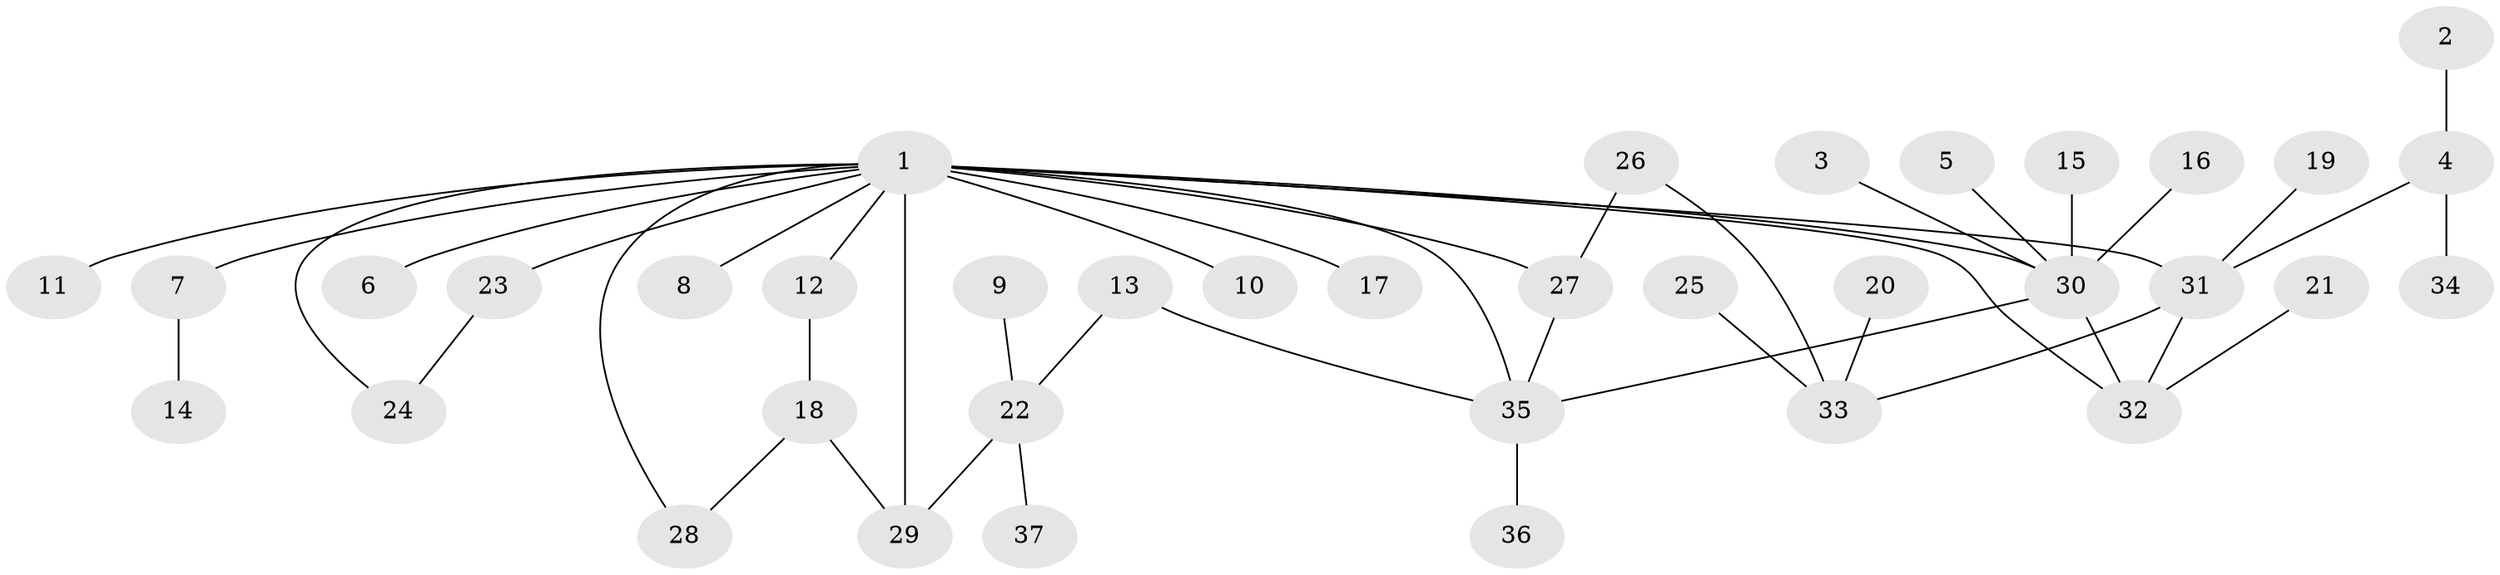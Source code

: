 // original degree distribution, {5: 0.04054054054054054, 7: 0.013513513513513514, 6: 0.013513513513513514, 4: 0.08108108108108109, 8: 0.013513513513513514, 2: 0.21621621621621623, 9: 0.013513513513513514, 1: 0.47297297297297297, 3: 0.13513513513513514}
// Generated by graph-tools (version 1.1) at 2025/25/03/09/25 03:25:34]
// undirected, 37 vertices, 45 edges
graph export_dot {
graph [start="1"]
  node [color=gray90,style=filled];
  1;
  2;
  3;
  4;
  5;
  6;
  7;
  8;
  9;
  10;
  11;
  12;
  13;
  14;
  15;
  16;
  17;
  18;
  19;
  20;
  21;
  22;
  23;
  24;
  25;
  26;
  27;
  28;
  29;
  30;
  31;
  32;
  33;
  34;
  35;
  36;
  37;
  1 -- 6 [weight=1.0];
  1 -- 7 [weight=1.0];
  1 -- 8 [weight=1.0];
  1 -- 10 [weight=1.0];
  1 -- 11 [weight=1.0];
  1 -- 12 [weight=1.0];
  1 -- 17 [weight=1.0];
  1 -- 23 [weight=1.0];
  1 -- 24 [weight=1.0];
  1 -- 27 [weight=1.0];
  1 -- 28 [weight=1.0];
  1 -- 29 [weight=2.0];
  1 -- 30 [weight=1.0];
  1 -- 31 [weight=1.0];
  1 -- 32 [weight=1.0];
  1 -- 35 [weight=1.0];
  2 -- 4 [weight=1.0];
  3 -- 30 [weight=1.0];
  4 -- 31 [weight=1.0];
  4 -- 34 [weight=1.0];
  5 -- 30 [weight=1.0];
  7 -- 14 [weight=1.0];
  9 -- 22 [weight=1.0];
  12 -- 18 [weight=1.0];
  13 -- 22 [weight=1.0];
  13 -- 35 [weight=1.0];
  15 -- 30 [weight=1.0];
  16 -- 30 [weight=1.0];
  18 -- 28 [weight=1.0];
  18 -- 29 [weight=1.0];
  19 -- 31 [weight=1.0];
  20 -- 33 [weight=1.0];
  21 -- 32 [weight=1.0];
  22 -- 29 [weight=1.0];
  22 -- 37 [weight=1.0];
  23 -- 24 [weight=1.0];
  25 -- 33 [weight=1.0];
  26 -- 27 [weight=1.0];
  26 -- 33 [weight=1.0];
  27 -- 35 [weight=1.0];
  30 -- 32 [weight=1.0];
  30 -- 35 [weight=1.0];
  31 -- 32 [weight=1.0];
  31 -- 33 [weight=1.0];
  35 -- 36 [weight=1.0];
}
